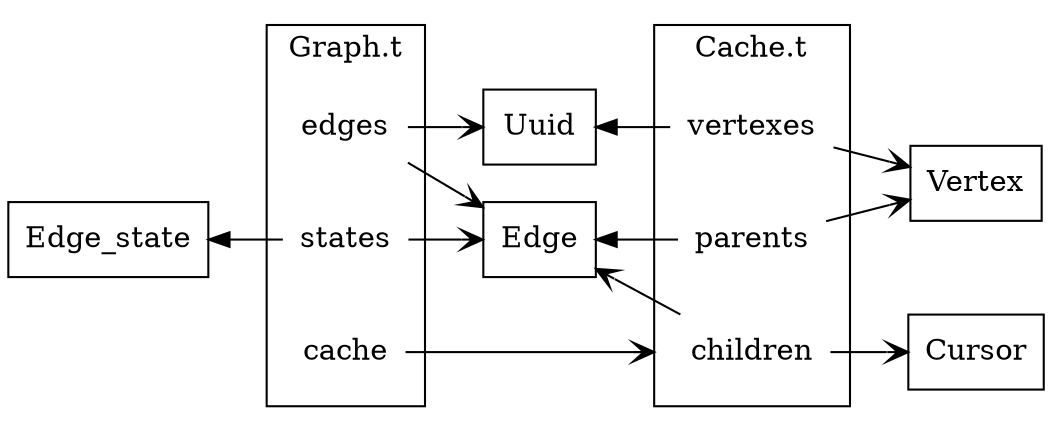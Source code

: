 digraph G {
  rankdir=LR
  compound=true
  splines=true
  concentrate=true

  node [shape=box]

  Verte [label="Vertex"]
  Edg [label="Edge"]
  Uuid

  edge [arrowhead="vee"]

  subgraph cluster_graph {
    label="Graph.t"

    node [shape=none]

    edges; states; cache
  }

  subgraph cluster_cache {
    label="Cache.t"

    node [shape=none]

    vertexes; parents; children
  }

  edges -> {Edg; Uuid}
  states -> Edg
  Edge_state -> states [dir=back]

  cache -> children [lhead=cluster_cache]

  Uuid -> vertexes [dir=back]
  Edg -> parents [dir=back]
  vertexes -> Verte
  parents -> Verte
  children -> {Edg; Cursor}
}
